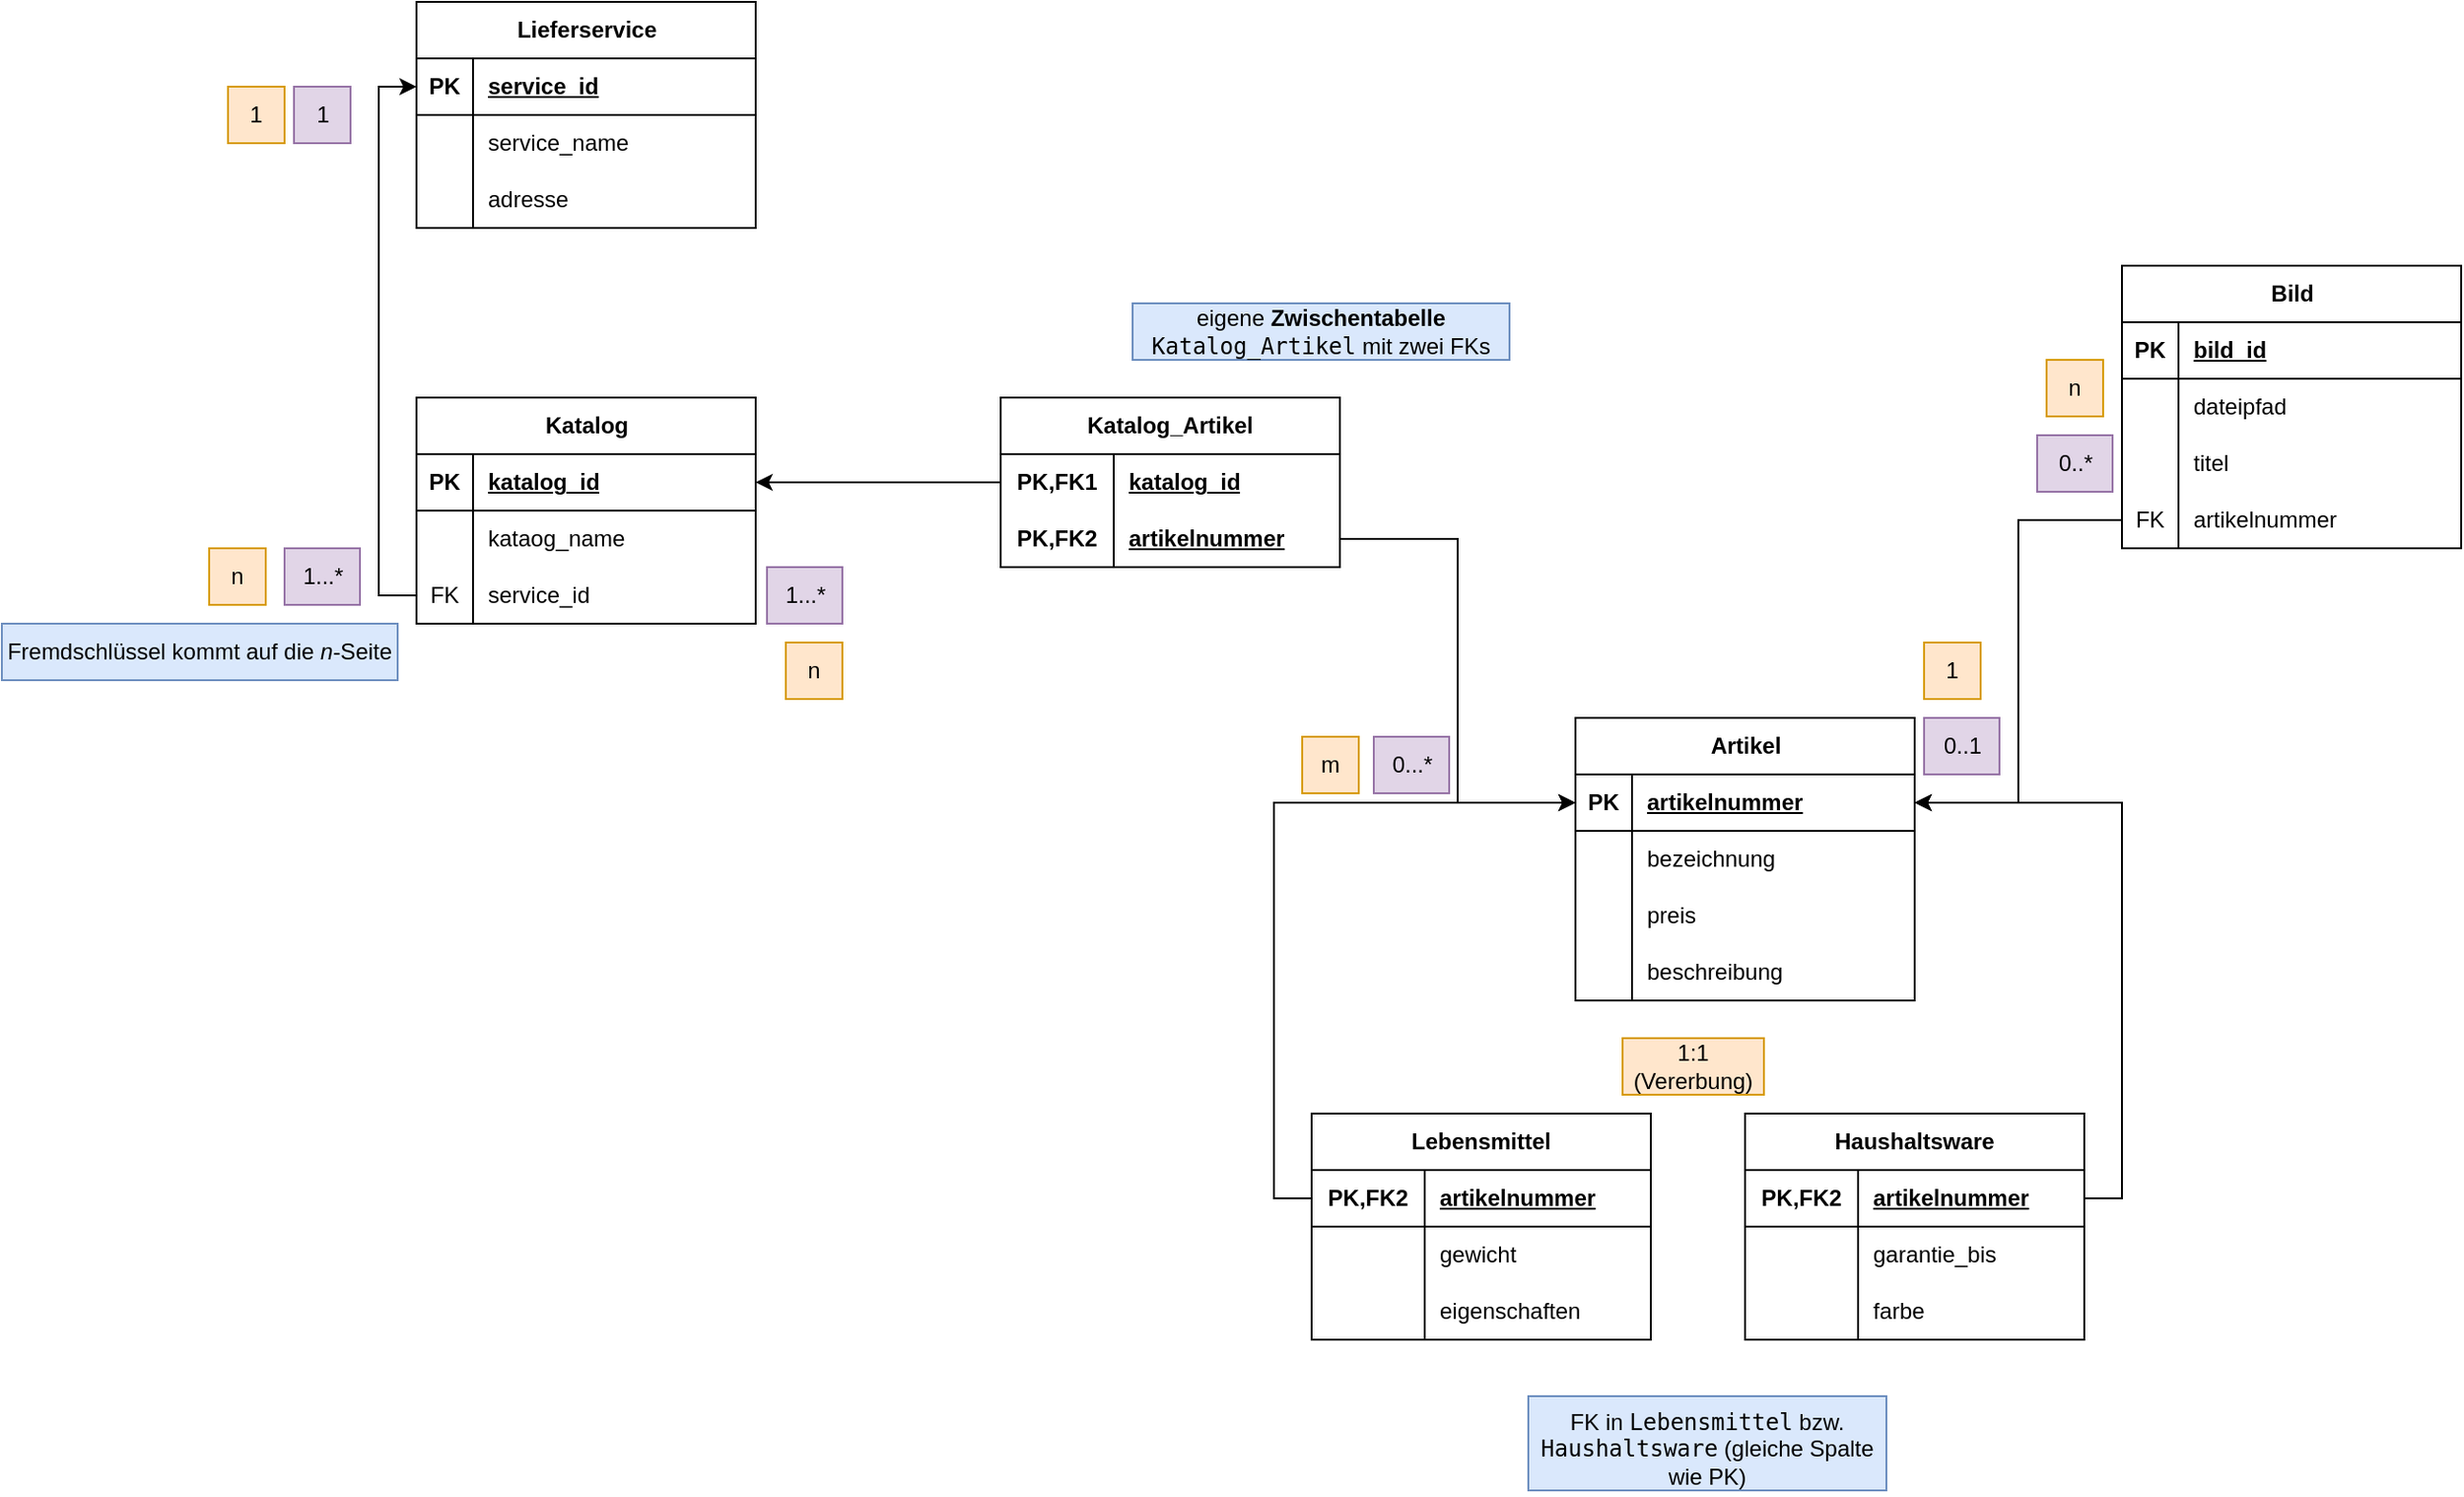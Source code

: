 <mxfile>
    <diagram id="R2lEEEUBdFMjLlhIrx00" name="Page-1">
        <mxGraphModel dx="1072" dy="495" grid="1" gridSize="10" guides="1" tooltips="1" connect="1" arrows="1" fold="1" page="1" pageScale="1" pageWidth="850" pageHeight="1100" math="0" shadow="0" extFonts="Permanent Marker^https://fonts.googleapis.com/css?family=Permanent+Marker">
            <root>
                <mxCell id="0"/>
                <mxCell id="1" parent="0"/>
                <mxCell id="sI7hwyNhaIPHJqj_hdkK-31" value="&lt;span style=&quot;text-wrap-mode: nowrap;&quot;&gt;Haushaltsware&lt;/span&gt;" style="shape=table;startSize=30;container=1;collapsible=1;childLayout=tableLayout;fixedRows=1;rowLines=0;fontStyle=1;align=center;resizeLast=1;html=1;whiteSpace=wrap;" parent="1" vertex="1">
                    <mxGeometry x="1095" y="750" width="180" height="120" as="geometry"/>
                </mxCell>
                <mxCell id="sI7hwyNhaIPHJqj_hdkK-35" value="" style="shape=tableRow;horizontal=0;startSize=0;swimlaneHead=0;swimlaneBody=0;fillColor=none;collapsible=0;dropTarget=0;points=[[0,0.5],[1,0.5]];portConstraint=eastwest;top=0;left=0;right=0;bottom=1;html=1;" parent="sI7hwyNhaIPHJqj_hdkK-31" vertex="1">
                    <mxGeometry y="30" width="180" height="30" as="geometry"/>
                </mxCell>
                <mxCell id="sI7hwyNhaIPHJqj_hdkK-36" value="PK,FK2" style="shape=partialRectangle;connectable=0;fillColor=none;top=0;left=0;bottom=0;right=0;fontStyle=1;overflow=hidden;html=1;whiteSpace=wrap;" parent="sI7hwyNhaIPHJqj_hdkK-35" vertex="1">
                    <mxGeometry width="60" height="30" as="geometry">
                        <mxRectangle width="60" height="30" as="alternateBounds"/>
                    </mxGeometry>
                </mxCell>
                <mxCell id="sI7hwyNhaIPHJqj_hdkK-37" value="artikelnummer" style="shape=partialRectangle;connectable=0;fillColor=none;top=0;left=0;bottom=0;right=0;align=left;spacingLeft=6;fontStyle=5;overflow=hidden;html=1;whiteSpace=wrap;" parent="sI7hwyNhaIPHJqj_hdkK-35" vertex="1">
                    <mxGeometry x="60" width="120" height="30" as="geometry">
                        <mxRectangle width="120" height="30" as="alternateBounds"/>
                    </mxGeometry>
                </mxCell>
                <mxCell id="sI7hwyNhaIPHJqj_hdkK-111" style="shape=tableRow;horizontal=0;startSize=0;swimlaneHead=0;swimlaneBody=0;fillColor=none;collapsible=0;dropTarget=0;points=[[0,0.5],[1,0.5]];portConstraint=eastwest;top=0;left=0;right=0;bottom=0;html=1;" parent="sI7hwyNhaIPHJqj_hdkK-31" vertex="1">
                    <mxGeometry y="60" width="180" height="30" as="geometry"/>
                </mxCell>
                <mxCell id="sI7hwyNhaIPHJqj_hdkK-112" style="shape=partialRectangle;connectable=0;fillColor=none;top=0;left=0;bottom=0;right=0;editable=1;overflow=hidden;html=1;whiteSpace=wrap;" parent="sI7hwyNhaIPHJqj_hdkK-111" vertex="1">
                    <mxGeometry width="60" height="30" as="geometry">
                        <mxRectangle width="60" height="30" as="alternateBounds"/>
                    </mxGeometry>
                </mxCell>
                <mxCell id="sI7hwyNhaIPHJqj_hdkK-113" value="garantie_bis" style="shape=partialRectangle;connectable=0;fillColor=none;top=0;left=0;bottom=0;right=0;align=left;spacingLeft=6;overflow=hidden;html=1;whiteSpace=wrap;" parent="sI7hwyNhaIPHJqj_hdkK-111" vertex="1">
                    <mxGeometry x="60" width="120" height="30" as="geometry">
                        <mxRectangle width="120" height="30" as="alternateBounds"/>
                    </mxGeometry>
                </mxCell>
                <mxCell id="sI7hwyNhaIPHJqj_hdkK-120" style="shape=tableRow;horizontal=0;startSize=0;swimlaneHead=0;swimlaneBody=0;fillColor=none;collapsible=0;dropTarget=0;points=[[0,0.5],[1,0.5]];portConstraint=eastwest;top=0;left=0;right=0;bottom=0;html=1;" parent="sI7hwyNhaIPHJqj_hdkK-31" vertex="1">
                    <mxGeometry y="90" width="180" height="30" as="geometry"/>
                </mxCell>
                <mxCell id="sI7hwyNhaIPHJqj_hdkK-121" style="shape=partialRectangle;connectable=0;fillColor=none;top=0;left=0;bottom=0;right=0;editable=1;overflow=hidden;html=1;whiteSpace=wrap;" parent="sI7hwyNhaIPHJqj_hdkK-120" vertex="1">
                    <mxGeometry width="60" height="30" as="geometry">
                        <mxRectangle width="60" height="30" as="alternateBounds"/>
                    </mxGeometry>
                </mxCell>
                <mxCell id="sI7hwyNhaIPHJqj_hdkK-122" value="farbe" style="shape=partialRectangle;connectable=0;fillColor=none;top=0;left=0;bottom=0;right=0;align=left;spacingLeft=6;overflow=hidden;html=1;whiteSpace=wrap;" parent="sI7hwyNhaIPHJqj_hdkK-120" vertex="1">
                    <mxGeometry x="60" width="120" height="30" as="geometry">
                        <mxRectangle width="120" height="30" as="alternateBounds"/>
                    </mxGeometry>
                </mxCell>
                <mxCell id="sI7hwyNhaIPHJqj_hdkK-44" value="&lt;span style=&quot;text-wrap-mode: nowrap;&quot;&gt;Lebensmittel&lt;/span&gt;" style="shape=table;startSize=30;container=1;collapsible=1;childLayout=tableLayout;fixedRows=1;rowLines=0;fontStyle=1;align=center;resizeLast=1;html=1;whiteSpace=wrap;" parent="1" vertex="1">
                    <mxGeometry x="865" y="750" width="180" height="120" as="geometry"/>
                </mxCell>
                <mxCell id="sI7hwyNhaIPHJqj_hdkK-45" value="" style="shape=tableRow;horizontal=0;startSize=0;swimlaneHead=0;swimlaneBody=0;fillColor=none;collapsible=0;dropTarget=0;points=[[0,0.5],[1,0.5]];portConstraint=eastwest;top=0;left=0;right=0;bottom=1;html=1;" parent="sI7hwyNhaIPHJqj_hdkK-44" vertex="1">
                    <mxGeometry y="30" width="180" height="30" as="geometry"/>
                </mxCell>
                <mxCell id="sI7hwyNhaIPHJqj_hdkK-46" value="PK,FK2" style="shape=partialRectangle;connectable=0;fillColor=none;top=0;left=0;bottom=0;right=0;fontStyle=1;overflow=hidden;html=1;whiteSpace=wrap;" parent="sI7hwyNhaIPHJqj_hdkK-45" vertex="1">
                    <mxGeometry width="60" height="30" as="geometry">
                        <mxRectangle width="60" height="30" as="alternateBounds"/>
                    </mxGeometry>
                </mxCell>
                <mxCell id="sI7hwyNhaIPHJqj_hdkK-47" value="artikelnummer" style="shape=partialRectangle;connectable=0;fillColor=none;top=0;left=0;bottom=0;right=0;align=left;spacingLeft=6;fontStyle=5;overflow=hidden;html=1;whiteSpace=wrap;" parent="sI7hwyNhaIPHJqj_hdkK-45" vertex="1">
                    <mxGeometry x="60" width="120" height="30" as="geometry">
                        <mxRectangle width="120" height="30" as="alternateBounds"/>
                    </mxGeometry>
                </mxCell>
                <mxCell id="sI7hwyNhaIPHJqj_hdkK-108" style="shape=tableRow;horizontal=0;startSize=0;swimlaneHead=0;swimlaneBody=0;fillColor=none;collapsible=0;dropTarget=0;points=[[0,0.5],[1,0.5]];portConstraint=eastwest;top=0;left=0;right=0;bottom=0;html=1;" parent="sI7hwyNhaIPHJqj_hdkK-44" vertex="1">
                    <mxGeometry y="60" width="180" height="30" as="geometry"/>
                </mxCell>
                <mxCell id="sI7hwyNhaIPHJqj_hdkK-109" style="shape=partialRectangle;connectable=0;fillColor=none;top=0;left=0;bottom=0;right=0;editable=1;overflow=hidden;html=1;whiteSpace=wrap;" parent="sI7hwyNhaIPHJqj_hdkK-108" vertex="1">
                    <mxGeometry width="60" height="30" as="geometry">
                        <mxRectangle width="60" height="30" as="alternateBounds"/>
                    </mxGeometry>
                </mxCell>
                <mxCell id="sI7hwyNhaIPHJqj_hdkK-110" value="gewicht" style="shape=partialRectangle;connectable=0;fillColor=none;top=0;left=0;bottom=0;right=0;align=left;spacingLeft=6;overflow=hidden;html=1;whiteSpace=wrap;" parent="sI7hwyNhaIPHJqj_hdkK-108" vertex="1">
                    <mxGeometry x="60" width="120" height="30" as="geometry">
                        <mxRectangle width="120" height="30" as="alternateBounds"/>
                    </mxGeometry>
                </mxCell>
                <mxCell id="sI7hwyNhaIPHJqj_hdkK-117" style="shape=tableRow;horizontal=0;startSize=0;swimlaneHead=0;swimlaneBody=0;fillColor=none;collapsible=0;dropTarget=0;points=[[0,0.5],[1,0.5]];portConstraint=eastwest;top=0;left=0;right=0;bottom=0;html=1;" parent="sI7hwyNhaIPHJqj_hdkK-44" vertex="1">
                    <mxGeometry y="90" width="180" height="30" as="geometry"/>
                </mxCell>
                <mxCell id="sI7hwyNhaIPHJqj_hdkK-118" style="shape=partialRectangle;connectable=0;fillColor=none;top=0;left=0;bottom=0;right=0;editable=1;overflow=hidden;html=1;whiteSpace=wrap;" parent="sI7hwyNhaIPHJqj_hdkK-117" vertex="1">
                    <mxGeometry width="60" height="30" as="geometry">
                        <mxRectangle width="60" height="30" as="alternateBounds"/>
                    </mxGeometry>
                </mxCell>
                <mxCell id="sI7hwyNhaIPHJqj_hdkK-119" value="eigenschaften" style="shape=partialRectangle;connectable=0;fillColor=none;top=0;left=0;bottom=0;right=0;align=left;spacingLeft=6;overflow=hidden;html=1;whiteSpace=wrap;" parent="sI7hwyNhaIPHJqj_hdkK-117" vertex="1">
                    <mxGeometry x="60" width="120" height="30" as="geometry">
                        <mxRectangle width="120" height="30" as="alternateBounds"/>
                    </mxGeometry>
                </mxCell>
                <mxCell id="sI7hwyNhaIPHJqj_hdkK-74" value="Artikel" style="shape=table;startSize=30;container=1;collapsible=1;childLayout=tableLayout;fixedRows=1;rowLines=0;fontStyle=1;align=center;resizeLast=1;html=1;" parent="1" vertex="1">
                    <mxGeometry x="1005" y="540" width="180" height="150" as="geometry"/>
                </mxCell>
                <mxCell id="sI7hwyNhaIPHJqj_hdkK-75" value="" style="shape=tableRow;horizontal=0;startSize=0;swimlaneHead=0;swimlaneBody=0;fillColor=none;collapsible=0;dropTarget=0;points=[[0,0.5],[1,0.5]];portConstraint=eastwest;top=0;left=0;right=0;bottom=1;" parent="sI7hwyNhaIPHJqj_hdkK-74" vertex="1">
                    <mxGeometry y="30" width="180" height="30" as="geometry"/>
                </mxCell>
                <mxCell id="sI7hwyNhaIPHJqj_hdkK-76" value="PK" style="shape=partialRectangle;connectable=0;fillColor=none;top=0;left=0;bottom=0;right=0;fontStyle=1;overflow=hidden;whiteSpace=wrap;html=1;" parent="sI7hwyNhaIPHJqj_hdkK-75" vertex="1">
                    <mxGeometry width="30" height="30" as="geometry">
                        <mxRectangle width="30" height="30" as="alternateBounds"/>
                    </mxGeometry>
                </mxCell>
                <mxCell id="sI7hwyNhaIPHJqj_hdkK-77" value="&lt;span style=&quot;text-wrap-mode: nowrap;&quot;&gt;artikelnummer&lt;/span&gt;" style="shape=partialRectangle;connectable=0;fillColor=none;top=0;left=0;bottom=0;right=0;align=left;spacingLeft=6;fontStyle=5;overflow=hidden;whiteSpace=wrap;html=1;" parent="sI7hwyNhaIPHJqj_hdkK-75" vertex="1">
                    <mxGeometry x="30" width="150" height="30" as="geometry">
                        <mxRectangle width="150" height="30" as="alternateBounds"/>
                    </mxGeometry>
                </mxCell>
                <mxCell id="sI7hwyNhaIPHJqj_hdkK-78" value="" style="shape=tableRow;horizontal=0;startSize=0;swimlaneHead=0;swimlaneBody=0;fillColor=none;collapsible=0;dropTarget=0;points=[[0,0.5],[1,0.5]];portConstraint=eastwest;top=0;left=0;right=0;bottom=0;" parent="sI7hwyNhaIPHJqj_hdkK-74" vertex="1">
                    <mxGeometry y="60" width="180" height="30" as="geometry"/>
                </mxCell>
                <mxCell id="sI7hwyNhaIPHJqj_hdkK-79" value="" style="shape=partialRectangle;connectable=0;fillColor=none;top=0;left=0;bottom=0;right=0;editable=1;overflow=hidden;whiteSpace=wrap;html=1;" parent="sI7hwyNhaIPHJqj_hdkK-78" vertex="1">
                    <mxGeometry width="30" height="30" as="geometry">
                        <mxRectangle width="30" height="30" as="alternateBounds"/>
                    </mxGeometry>
                </mxCell>
                <mxCell id="sI7hwyNhaIPHJqj_hdkK-80" value="bezeichnung" style="shape=partialRectangle;connectable=0;fillColor=none;top=0;left=0;bottom=0;right=0;align=left;spacingLeft=6;overflow=hidden;whiteSpace=wrap;html=1;" parent="sI7hwyNhaIPHJqj_hdkK-78" vertex="1">
                    <mxGeometry x="30" width="150" height="30" as="geometry">
                        <mxRectangle width="150" height="30" as="alternateBounds"/>
                    </mxGeometry>
                </mxCell>
                <mxCell id="sI7hwyNhaIPHJqj_hdkK-81" value="" style="shape=tableRow;horizontal=0;startSize=0;swimlaneHead=0;swimlaneBody=0;fillColor=none;collapsible=0;dropTarget=0;points=[[0,0.5],[1,0.5]];portConstraint=eastwest;top=0;left=0;right=0;bottom=0;" parent="sI7hwyNhaIPHJqj_hdkK-74" vertex="1">
                    <mxGeometry y="90" width="180" height="30" as="geometry"/>
                </mxCell>
                <mxCell id="sI7hwyNhaIPHJqj_hdkK-82" value="" style="shape=partialRectangle;connectable=0;fillColor=none;top=0;left=0;bottom=0;right=0;editable=1;overflow=hidden;whiteSpace=wrap;html=1;" parent="sI7hwyNhaIPHJqj_hdkK-81" vertex="1">
                    <mxGeometry width="30" height="30" as="geometry">
                        <mxRectangle width="30" height="30" as="alternateBounds"/>
                    </mxGeometry>
                </mxCell>
                <mxCell id="sI7hwyNhaIPHJqj_hdkK-83" value="preis" style="shape=partialRectangle;connectable=0;fillColor=none;top=0;left=0;bottom=0;right=0;align=left;spacingLeft=6;overflow=hidden;whiteSpace=wrap;html=1;" parent="sI7hwyNhaIPHJqj_hdkK-81" vertex="1">
                    <mxGeometry x="30" width="150" height="30" as="geometry">
                        <mxRectangle width="150" height="30" as="alternateBounds"/>
                    </mxGeometry>
                </mxCell>
                <mxCell id="sI7hwyNhaIPHJqj_hdkK-84" value="" style="shape=tableRow;horizontal=0;startSize=0;swimlaneHead=0;swimlaneBody=0;fillColor=none;collapsible=0;dropTarget=0;points=[[0,0.5],[1,0.5]];portConstraint=eastwest;top=0;left=0;right=0;bottom=0;" parent="sI7hwyNhaIPHJqj_hdkK-74" vertex="1">
                    <mxGeometry y="120" width="180" height="30" as="geometry"/>
                </mxCell>
                <mxCell id="sI7hwyNhaIPHJqj_hdkK-85" value="" style="shape=partialRectangle;connectable=0;fillColor=none;top=0;left=0;bottom=0;right=0;editable=1;overflow=hidden;whiteSpace=wrap;html=1;" parent="sI7hwyNhaIPHJqj_hdkK-84" vertex="1">
                    <mxGeometry width="30" height="30" as="geometry">
                        <mxRectangle width="30" height="30" as="alternateBounds"/>
                    </mxGeometry>
                </mxCell>
                <mxCell id="sI7hwyNhaIPHJqj_hdkK-86" value="beschreibung" style="shape=partialRectangle;connectable=0;fillColor=none;top=0;left=0;bottom=0;right=0;align=left;spacingLeft=6;overflow=hidden;whiteSpace=wrap;html=1;" parent="sI7hwyNhaIPHJqj_hdkK-84" vertex="1">
                    <mxGeometry x="30" width="150" height="30" as="geometry">
                        <mxRectangle width="150" height="30" as="alternateBounds"/>
                    </mxGeometry>
                </mxCell>
                <mxCell id="sI7hwyNhaIPHJqj_hdkK-124" style="edgeStyle=orthogonalEdgeStyle;rounded=0;orthogonalLoop=1;jettySize=auto;html=1;exitX=0;exitY=0.5;exitDx=0;exitDy=0;entryX=0;entryY=0.5;entryDx=0;entryDy=0;" parent="1" source="sI7hwyNhaIPHJqj_hdkK-45" target="sI7hwyNhaIPHJqj_hdkK-75" edge="1">
                    <mxGeometry relative="1" as="geometry"/>
                </mxCell>
                <mxCell id="sI7hwyNhaIPHJqj_hdkK-125" style="edgeStyle=orthogonalEdgeStyle;rounded=0;orthogonalLoop=1;jettySize=auto;html=1;exitX=1;exitY=0.5;exitDx=0;exitDy=0;entryX=1;entryY=0.5;entryDx=0;entryDy=0;" parent="1" source="sI7hwyNhaIPHJqj_hdkK-35" target="sI7hwyNhaIPHJqj_hdkK-75" edge="1">
                    <mxGeometry relative="1" as="geometry"/>
                </mxCell>
                <mxCell id="sI7hwyNhaIPHJqj_hdkK-126" value="Katalog" style="shape=table;startSize=30;container=1;collapsible=1;childLayout=tableLayout;fixedRows=1;rowLines=0;fontStyle=1;align=center;resizeLast=1;html=1;" parent="1" vertex="1">
                    <mxGeometry x="390" y="370" width="180" height="120" as="geometry"/>
                </mxCell>
                <mxCell id="sI7hwyNhaIPHJqj_hdkK-127" value="" style="shape=tableRow;horizontal=0;startSize=0;swimlaneHead=0;swimlaneBody=0;fillColor=none;collapsible=0;dropTarget=0;points=[[0,0.5],[1,0.5]];portConstraint=eastwest;top=0;left=0;right=0;bottom=1;" parent="sI7hwyNhaIPHJqj_hdkK-126" vertex="1">
                    <mxGeometry y="30" width="180" height="30" as="geometry"/>
                </mxCell>
                <mxCell id="sI7hwyNhaIPHJqj_hdkK-128" value="PK" style="shape=partialRectangle;connectable=0;fillColor=none;top=0;left=0;bottom=0;right=0;fontStyle=1;overflow=hidden;whiteSpace=wrap;html=1;" parent="sI7hwyNhaIPHJqj_hdkK-127" vertex="1">
                    <mxGeometry width="30" height="30" as="geometry">
                        <mxRectangle width="30" height="30" as="alternateBounds"/>
                    </mxGeometry>
                </mxCell>
                <mxCell id="sI7hwyNhaIPHJqj_hdkK-129" value="katalog_id" style="shape=partialRectangle;connectable=0;fillColor=none;top=0;left=0;bottom=0;right=0;align=left;spacingLeft=6;fontStyle=5;overflow=hidden;whiteSpace=wrap;html=1;" parent="sI7hwyNhaIPHJqj_hdkK-127" vertex="1">
                    <mxGeometry x="30" width="150" height="30" as="geometry">
                        <mxRectangle width="150" height="30" as="alternateBounds"/>
                    </mxGeometry>
                </mxCell>
                <mxCell id="sI7hwyNhaIPHJqj_hdkK-130" value="" style="shape=tableRow;horizontal=0;startSize=0;swimlaneHead=0;swimlaneBody=0;fillColor=none;collapsible=0;dropTarget=0;points=[[0,0.5],[1,0.5]];portConstraint=eastwest;top=0;left=0;right=0;bottom=0;" parent="sI7hwyNhaIPHJqj_hdkK-126" vertex="1">
                    <mxGeometry y="60" width="180" height="30" as="geometry"/>
                </mxCell>
                <mxCell id="sI7hwyNhaIPHJqj_hdkK-131" value="" style="shape=partialRectangle;connectable=0;fillColor=none;top=0;left=0;bottom=0;right=0;editable=1;overflow=hidden;whiteSpace=wrap;html=1;" parent="sI7hwyNhaIPHJqj_hdkK-130" vertex="1">
                    <mxGeometry width="30" height="30" as="geometry">
                        <mxRectangle width="30" height="30" as="alternateBounds"/>
                    </mxGeometry>
                </mxCell>
                <mxCell id="sI7hwyNhaIPHJqj_hdkK-132" value="kataog_name" style="shape=partialRectangle;connectable=0;fillColor=none;top=0;left=0;bottom=0;right=0;align=left;spacingLeft=6;overflow=hidden;whiteSpace=wrap;html=1;" parent="sI7hwyNhaIPHJqj_hdkK-130" vertex="1">
                    <mxGeometry x="30" width="150" height="30" as="geometry">
                        <mxRectangle width="150" height="30" as="alternateBounds"/>
                    </mxGeometry>
                </mxCell>
                <mxCell id="sI7hwyNhaIPHJqj_hdkK-133" value="" style="shape=tableRow;horizontal=0;startSize=0;swimlaneHead=0;swimlaneBody=0;fillColor=none;collapsible=0;dropTarget=0;points=[[0,0.5],[1,0.5]];portConstraint=eastwest;top=0;left=0;right=0;bottom=0;" parent="sI7hwyNhaIPHJqj_hdkK-126" vertex="1">
                    <mxGeometry y="90" width="180" height="30" as="geometry"/>
                </mxCell>
                <mxCell id="sI7hwyNhaIPHJqj_hdkK-134" value="FK" style="shape=partialRectangle;connectable=0;fillColor=none;top=0;left=0;bottom=0;right=0;editable=1;overflow=hidden;whiteSpace=wrap;html=1;" parent="sI7hwyNhaIPHJqj_hdkK-133" vertex="1">
                    <mxGeometry width="30" height="30" as="geometry">
                        <mxRectangle width="30" height="30" as="alternateBounds"/>
                    </mxGeometry>
                </mxCell>
                <mxCell id="sI7hwyNhaIPHJqj_hdkK-135" value="service_id" style="shape=partialRectangle;connectable=0;fillColor=none;top=0;left=0;bottom=0;right=0;align=left;spacingLeft=6;overflow=hidden;whiteSpace=wrap;html=1;" parent="sI7hwyNhaIPHJqj_hdkK-133" vertex="1">
                    <mxGeometry x="30" width="150" height="30" as="geometry">
                        <mxRectangle width="150" height="30" as="alternateBounds"/>
                    </mxGeometry>
                </mxCell>
                <mxCell id="sI7hwyNhaIPHJqj_hdkK-152" value="Bild" style="shape=table;startSize=30;container=1;collapsible=1;childLayout=tableLayout;fixedRows=1;rowLines=0;fontStyle=1;align=center;resizeLast=1;html=1;" parent="1" vertex="1">
                    <mxGeometry x="1295" y="300" width="180" height="150" as="geometry"/>
                </mxCell>
                <mxCell id="sI7hwyNhaIPHJqj_hdkK-153" value="" style="shape=tableRow;horizontal=0;startSize=0;swimlaneHead=0;swimlaneBody=0;fillColor=none;collapsible=0;dropTarget=0;points=[[0,0.5],[1,0.5]];portConstraint=eastwest;top=0;left=0;right=0;bottom=1;" parent="sI7hwyNhaIPHJqj_hdkK-152" vertex="1">
                    <mxGeometry y="30" width="180" height="30" as="geometry"/>
                </mxCell>
                <mxCell id="sI7hwyNhaIPHJqj_hdkK-154" value="PK" style="shape=partialRectangle;connectable=0;fillColor=none;top=0;left=0;bottom=0;right=0;fontStyle=1;overflow=hidden;whiteSpace=wrap;html=1;" parent="sI7hwyNhaIPHJqj_hdkK-153" vertex="1">
                    <mxGeometry width="30" height="30" as="geometry">
                        <mxRectangle width="30" height="30" as="alternateBounds"/>
                    </mxGeometry>
                </mxCell>
                <mxCell id="sI7hwyNhaIPHJqj_hdkK-155" value="bild_id" style="shape=partialRectangle;connectable=0;fillColor=none;top=0;left=0;bottom=0;right=0;align=left;spacingLeft=6;fontStyle=5;overflow=hidden;whiteSpace=wrap;html=1;" parent="sI7hwyNhaIPHJqj_hdkK-153" vertex="1">
                    <mxGeometry x="30" width="150" height="30" as="geometry">
                        <mxRectangle width="150" height="30" as="alternateBounds"/>
                    </mxGeometry>
                </mxCell>
                <mxCell id="sI7hwyNhaIPHJqj_hdkK-156" value="" style="shape=tableRow;horizontal=0;startSize=0;swimlaneHead=0;swimlaneBody=0;fillColor=none;collapsible=0;dropTarget=0;points=[[0,0.5],[1,0.5]];portConstraint=eastwest;top=0;left=0;right=0;bottom=0;" parent="sI7hwyNhaIPHJqj_hdkK-152" vertex="1">
                    <mxGeometry y="60" width="180" height="30" as="geometry"/>
                </mxCell>
                <mxCell id="sI7hwyNhaIPHJqj_hdkK-157" value="" style="shape=partialRectangle;connectable=0;fillColor=none;top=0;left=0;bottom=0;right=0;editable=1;overflow=hidden;whiteSpace=wrap;html=1;" parent="sI7hwyNhaIPHJqj_hdkK-156" vertex="1">
                    <mxGeometry width="30" height="30" as="geometry">
                        <mxRectangle width="30" height="30" as="alternateBounds"/>
                    </mxGeometry>
                </mxCell>
                <mxCell id="sI7hwyNhaIPHJqj_hdkK-158" value="dateipfad" style="shape=partialRectangle;connectable=0;fillColor=none;top=0;left=0;bottom=0;right=0;align=left;spacingLeft=6;overflow=hidden;whiteSpace=wrap;html=1;" parent="sI7hwyNhaIPHJqj_hdkK-156" vertex="1">
                    <mxGeometry x="30" width="150" height="30" as="geometry">
                        <mxRectangle width="150" height="30" as="alternateBounds"/>
                    </mxGeometry>
                </mxCell>
                <mxCell id="sI7hwyNhaIPHJqj_hdkK-159" value="" style="shape=tableRow;horizontal=0;startSize=0;swimlaneHead=0;swimlaneBody=0;fillColor=none;collapsible=0;dropTarget=0;points=[[0,0.5],[1,0.5]];portConstraint=eastwest;top=0;left=0;right=0;bottom=0;" parent="sI7hwyNhaIPHJqj_hdkK-152" vertex="1">
                    <mxGeometry y="90" width="180" height="30" as="geometry"/>
                </mxCell>
                <mxCell id="sI7hwyNhaIPHJqj_hdkK-160" value="" style="shape=partialRectangle;connectable=0;fillColor=none;top=0;left=0;bottom=0;right=0;editable=1;overflow=hidden;whiteSpace=wrap;html=1;" parent="sI7hwyNhaIPHJqj_hdkK-159" vertex="1">
                    <mxGeometry width="30" height="30" as="geometry">
                        <mxRectangle width="30" height="30" as="alternateBounds"/>
                    </mxGeometry>
                </mxCell>
                <mxCell id="sI7hwyNhaIPHJqj_hdkK-161" value="titel" style="shape=partialRectangle;connectable=0;fillColor=none;top=0;left=0;bottom=0;right=0;align=left;spacingLeft=6;overflow=hidden;whiteSpace=wrap;html=1;" parent="sI7hwyNhaIPHJqj_hdkK-159" vertex="1">
                    <mxGeometry x="30" width="150" height="30" as="geometry">
                        <mxRectangle width="150" height="30" as="alternateBounds"/>
                    </mxGeometry>
                </mxCell>
                <mxCell id="sI7hwyNhaIPHJqj_hdkK-162" value="" style="shape=tableRow;horizontal=0;startSize=0;swimlaneHead=0;swimlaneBody=0;fillColor=none;collapsible=0;dropTarget=0;points=[[0,0.5],[1,0.5]];portConstraint=eastwest;top=0;left=0;right=0;bottom=0;" parent="sI7hwyNhaIPHJqj_hdkK-152" vertex="1">
                    <mxGeometry y="120" width="180" height="30" as="geometry"/>
                </mxCell>
                <mxCell id="sI7hwyNhaIPHJqj_hdkK-163" value="FK" style="shape=partialRectangle;connectable=0;fillColor=none;top=0;left=0;bottom=0;right=0;editable=1;overflow=hidden;whiteSpace=wrap;html=1;" parent="sI7hwyNhaIPHJqj_hdkK-162" vertex="1">
                    <mxGeometry width="30" height="30" as="geometry">
                        <mxRectangle width="30" height="30" as="alternateBounds"/>
                    </mxGeometry>
                </mxCell>
                <mxCell id="sI7hwyNhaIPHJqj_hdkK-164" value="artikelnummer" style="shape=partialRectangle;connectable=0;fillColor=none;top=0;left=0;bottom=0;right=0;align=left;spacingLeft=6;overflow=hidden;whiteSpace=wrap;html=1;" parent="sI7hwyNhaIPHJqj_hdkK-162" vertex="1">
                    <mxGeometry x="30" width="150" height="30" as="geometry">
                        <mxRectangle width="150" height="30" as="alternateBounds"/>
                    </mxGeometry>
                </mxCell>
                <mxCell id="sI7hwyNhaIPHJqj_hdkK-165" style="edgeStyle=orthogonalEdgeStyle;rounded=0;orthogonalLoop=1;jettySize=auto;html=1;exitX=0;exitY=0.5;exitDx=0;exitDy=0;entryX=1;entryY=0.5;entryDx=0;entryDy=0;" parent="1" source="sI7hwyNhaIPHJqj_hdkK-162" target="sI7hwyNhaIPHJqj_hdkK-75" edge="1">
                    <mxGeometry relative="1" as="geometry"/>
                </mxCell>
                <mxCell id="sI7hwyNhaIPHJqj_hdkK-166" value="Lieferservice" style="shape=table;startSize=30;container=1;collapsible=1;childLayout=tableLayout;fixedRows=1;rowLines=0;fontStyle=1;align=center;resizeLast=1;html=1;" parent="1" vertex="1">
                    <mxGeometry x="390" y="160" width="180" height="120" as="geometry"/>
                </mxCell>
                <mxCell id="sI7hwyNhaIPHJqj_hdkK-167" value="" style="shape=tableRow;horizontal=0;startSize=0;swimlaneHead=0;swimlaneBody=0;fillColor=none;collapsible=0;dropTarget=0;points=[[0,0.5],[1,0.5]];portConstraint=eastwest;top=0;left=0;right=0;bottom=1;" parent="sI7hwyNhaIPHJqj_hdkK-166" vertex="1">
                    <mxGeometry y="30" width="180" height="30" as="geometry"/>
                </mxCell>
                <mxCell id="sI7hwyNhaIPHJqj_hdkK-168" value="PK" style="shape=partialRectangle;connectable=0;fillColor=none;top=0;left=0;bottom=0;right=0;fontStyle=1;overflow=hidden;whiteSpace=wrap;html=1;" parent="sI7hwyNhaIPHJqj_hdkK-167" vertex="1">
                    <mxGeometry width="30" height="30" as="geometry">
                        <mxRectangle width="30" height="30" as="alternateBounds"/>
                    </mxGeometry>
                </mxCell>
                <mxCell id="sI7hwyNhaIPHJqj_hdkK-169" value="service_id" style="shape=partialRectangle;connectable=0;fillColor=none;top=0;left=0;bottom=0;right=0;align=left;spacingLeft=6;fontStyle=5;overflow=hidden;whiteSpace=wrap;html=1;" parent="sI7hwyNhaIPHJqj_hdkK-167" vertex="1">
                    <mxGeometry x="30" width="150" height="30" as="geometry">
                        <mxRectangle width="150" height="30" as="alternateBounds"/>
                    </mxGeometry>
                </mxCell>
                <mxCell id="sI7hwyNhaIPHJqj_hdkK-170" value="" style="shape=tableRow;horizontal=0;startSize=0;swimlaneHead=0;swimlaneBody=0;fillColor=none;collapsible=0;dropTarget=0;points=[[0,0.5],[1,0.5]];portConstraint=eastwest;top=0;left=0;right=0;bottom=0;" parent="sI7hwyNhaIPHJqj_hdkK-166" vertex="1">
                    <mxGeometry y="60" width="180" height="30" as="geometry"/>
                </mxCell>
                <mxCell id="sI7hwyNhaIPHJqj_hdkK-171" value="" style="shape=partialRectangle;connectable=0;fillColor=none;top=0;left=0;bottom=0;right=0;editable=1;overflow=hidden;whiteSpace=wrap;html=1;" parent="sI7hwyNhaIPHJqj_hdkK-170" vertex="1">
                    <mxGeometry width="30" height="30" as="geometry">
                        <mxRectangle width="30" height="30" as="alternateBounds"/>
                    </mxGeometry>
                </mxCell>
                <mxCell id="sI7hwyNhaIPHJqj_hdkK-172" value="service_name" style="shape=partialRectangle;connectable=0;fillColor=none;top=0;left=0;bottom=0;right=0;align=left;spacingLeft=6;overflow=hidden;whiteSpace=wrap;html=1;" parent="sI7hwyNhaIPHJqj_hdkK-170" vertex="1">
                    <mxGeometry x="30" width="150" height="30" as="geometry">
                        <mxRectangle width="150" height="30" as="alternateBounds"/>
                    </mxGeometry>
                </mxCell>
                <mxCell id="sI7hwyNhaIPHJqj_hdkK-173" value="" style="shape=tableRow;horizontal=0;startSize=0;swimlaneHead=0;swimlaneBody=0;fillColor=none;collapsible=0;dropTarget=0;points=[[0,0.5],[1,0.5]];portConstraint=eastwest;top=0;left=0;right=0;bottom=0;" parent="sI7hwyNhaIPHJqj_hdkK-166" vertex="1">
                    <mxGeometry y="90" width="180" height="30" as="geometry"/>
                </mxCell>
                <mxCell id="sI7hwyNhaIPHJqj_hdkK-174" value="" style="shape=partialRectangle;connectable=0;fillColor=none;top=0;left=0;bottom=0;right=0;editable=1;overflow=hidden;whiteSpace=wrap;html=1;" parent="sI7hwyNhaIPHJqj_hdkK-173" vertex="1">
                    <mxGeometry width="30" height="30" as="geometry">
                        <mxRectangle width="30" height="30" as="alternateBounds"/>
                    </mxGeometry>
                </mxCell>
                <mxCell id="sI7hwyNhaIPHJqj_hdkK-175" value="adresse" style="shape=partialRectangle;connectable=0;fillColor=none;top=0;left=0;bottom=0;right=0;align=left;spacingLeft=6;overflow=hidden;whiteSpace=wrap;html=1;" parent="sI7hwyNhaIPHJqj_hdkK-173" vertex="1">
                    <mxGeometry x="30" width="150" height="30" as="geometry">
                        <mxRectangle width="150" height="30" as="alternateBounds"/>
                    </mxGeometry>
                </mxCell>
                <mxCell id="sI7hwyNhaIPHJqj_hdkK-179" value="Fremdschlüssel kommt auf die &lt;em data-end=&quot;637&quot; data-start=&quot;634&quot;&gt;n&lt;/em&gt;-Seite" style="text;html=1;whiteSpace=wrap;strokeColor=#6c8ebf;fillColor=#dae8fc;align=center;verticalAlign=middle;rounded=0;" parent="1" vertex="1">
                    <mxGeometry x="170" y="490" width="210" height="30" as="geometry"/>
                </mxCell>
                <mxCell id="sI7hwyNhaIPHJqj_hdkK-180" style="edgeStyle=orthogonalEdgeStyle;rounded=0;orthogonalLoop=1;jettySize=auto;html=1;exitX=0;exitY=0.5;exitDx=0;exitDy=0;entryX=0;entryY=0.5;entryDx=0;entryDy=0;" parent="1" source="sI7hwyNhaIPHJqj_hdkK-133" target="sI7hwyNhaIPHJqj_hdkK-167" edge="1">
                    <mxGeometry relative="1" as="geometry"/>
                </mxCell>
                <mxCell id="sI7hwyNhaIPHJqj_hdkK-194" value="Katalog_Artikel" style="shape=table;startSize=30;container=1;collapsible=1;childLayout=tableLayout;fixedRows=1;rowLines=0;fontStyle=1;align=center;resizeLast=1;html=1;whiteSpace=wrap;" parent="1" vertex="1">
                    <mxGeometry x="700" y="370" width="180" height="90" as="geometry"/>
                </mxCell>
                <mxCell id="sI7hwyNhaIPHJqj_hdkK-195" value="" style="shape=tableRow;horizontal=0;startSize=0;swimlaneHead=0;swimlaneBody=0;fillColor=none;collapsible=0;dropTarget=0;points=[[0,0.5],[1,0.5]];portConstraint=eastwest;top=0;left=0;right=0;bottom=0;html=1;" parent="sI7hwyNhaIPHJqj_hdkK-194" vertex="1">
                    <mxGeometry y="30" width="180" height="30" as="geometry"/>
                </mxCell>
                <mxCell id="sI7hwyNhaIPHJqj_hdkK-196" value="PK,FK1" style="shape=partialRectangle;connectable=0;fillColor=none;top=0;left=0;bottom=0;right=0;fontStyle=1;overflow=hidden;html=1;whiteSpace=wrap;" parent="sI7hwyNhaIPHJqj_hdkK-195" vertex="1">
                    <mxGeometry width="60" height="30" as="geometry">
                        <mxRectangle width="60" height="30" as="alternateBounds"/>
                    </mxGeometry>
                </mxCell>
                <mxCell id="sI7hwyNhaIPHJqj_hdkK-197" value="katalog_id" style="shape=partialRectangle;connectable=0;fillColor=none;top=0;left=0;bottom=0;right=0;align=left;spacingLeft=6;fontStyle=5;overflow=hidden;html=1;whiteSpace=wrap;" parent="sI7hwyNhaIPHJqj_hdkK-195" vertex="1">
                    <mxGeometry x="60" width="120" height="30" as="geometry">
                        <mxRectangle width="120" height="30" as="alternateBounds"/>
                    </mxGeometry>
                </mxCell>
                <mxCell id="sI7hwyNhaIPHJqj_hdkK-198" value="" style="shape=tableRow;horizontal=0;startSize=0;swimlaneHead=0;swimlaneBody=0;fillColor=none;collapsible=0;dropTarget=0;points=[[0,0.5],[1,0.5]];portConstraint=eastwest;top=0;left=0;right=0;bottom=1;html=1;" parent="sI7hwyNhaIPHJqj_hdkK-194" vertex="1">
                    <mxGeometry y="60" width="180" height="30" as="geometry"/>
                </mxCell>
                <mxCell id="sI7hwyNhaIPHJqj_hdkK-199" value="PK,FK2" style="shape=partialRectangle;connectable=0;fillColor=none;top=0;left=0;bottom=0;right=0;fontStyle=1;overflow=hidden;html=1;whiteSpace=wrap;" parent="sI7hwyNhaIPHJqj_hdkK-198" vertex="1">
                    <mxGeometry width="60" height="30" as="geometry">
                        <mxRectangle width="60" height="30" as="alternateBounds"/>
                    </mxGeometry>
                </mxCell>
                <mxCell id="sI7hwyNhaIPHJqj_hdkK-200" value="&lt;span style=&quot;text-wrap-mode: nowrap;&quot;&gt;artikelnummer&lt;/span&gt;" style="shape=partialRectangle;connectable=0;fillColor=none;top=0;left=0;bottom=0;right=0;align=left;spacingLeft=6;fontStyle=5;overflow=hidden;html=1;whiteSpace=wrap;" parent="sI7hwyNhaIPHJqj_hdkK-198" vertex="1">
                    <mxGeometry x="60" width="120" height="30" as="geometry">
                        <mxRectangle width="120" height="30" as="alternateBounds"/>
                    </mxGeometry>
                </mxCell>
                <mxCell id="sI7hwyNhaIPHJqj_hdkK-207" style="edgeStyle=orthogonalEdgeStyle;rounded=0;orthogonalLoop=1;jettySize=auto;html=1;exitX=0;exitY=0.5;exitDx=0;exitDy=0;entryX=1;entryY=0.5;entryDx=0;entryDy=0;" parent="1" source="sI7hwyNhaIPHJqj_hdkK-195" target="sI7hwyNhaIPHJqj_hdkK-127" edge="1">
                    <mxGeometry relative="1" as="geometry"/>
                </mxCell>
                <mxCell id="sI7hwyNhaIPHJqj_hdkK-208" style="edgeStyle=orthogonalEdgeStyle;rounded=0;orthogonalLoop=1;jettySize=auto;html=1;exitX=1;exitY=0.5;exitDx=0;exitDy=0;entryX=0;entryY=0.5;entryDx=0;entryDy=0;" parent="1" source="sI7hwyNhaIPHJqj_hdkK-198" target="sI7hwyNhaIPHJqj_hdkK-75" edge="1">
                    <mxGeometry relative="1" as="geometry"/>
                </mxCell>
                <mxCell id="sI7hwyNhaIPHJqj_hdkK-209" value="n" style="text;html=1;whiteSpace=wrap;strokeColor=#d79b00;fillColor=#ffe6cc;align=center;verticalAlign=middle;rounded=0;" parent="1" vertex="1">
                    <mxGeometry x="280" y="450" width="30" height="30" as="geometry"/>
                </mxCell>
                <mxCell id="sI7hwyNhaIPHJqj_hdkK-210" value="1...*" style="text;html=1;align=center;verticalAlign=middle;resizable=0;points=[];autosize=1;strokeColor=#9673a6;fillColor=#e1d5e7;" parent="1" vertex="1">
                    <mxGeometry x="576" y="460" width="40" height="30" as="geometry"/>
                </mxCell>
                <mxCell id="sI7hwyNhaIPHJqj_hdkK-211" value="1...*" style="text;html=1;align=center;verticalAlign=middle;resizable=0;points=[];autosize=1;strokeColor=#9673a6;fillColor=#e1d5e7;" parent="1" vertex="1">
                    <mxGeometry x="320" y="450" width="40" height="30" as="geometry"/>
                </mxCell>
                <mxCell id="sI7hwyNhaIPHJqj_hdkK-212" value="0...*" style="text;html=1;align=center;verticalAlign=middle;resizable=0;points=[];autosize=1;strokeColor=#9673a6;fillColor=#e1d5e7;" parent="1" vertex="1">
                    <mxGeometry x="898" y="550" width="40" height="30" as="geometry"/>
                </mxCell>
                <mxCell id="sI7hwyNhaIPHJqj_hdkK-213" value="1" style="text;html=1;align=center;verticalAlign=middle;resizable=0;points=[];autosize=1;strokeColor=#9673a6;fillColor=#e1d5e7;" parent="1" vertex="1">
                    <mxGeometry x="325" y="205" width="30" height="30" as="geometry"/>
                </mxCell>
                <mxCell id="sI7hwyNhaIPHJqj_hdkK-214" value="0..1" style="text;html=1;align=center;verticalAlign=middle;resizable=0;points=[];autosize=1;strokeColor=#9673a6;fillColor=#e1d5e7;" parent="1" vertex="1">
                    <mxGeometry x="1190" y="540" width="40" height="30" as="geometry"/>
                </mxCell>
                <mxCell id="sI7hwyNhaIPHJqj_hdkK-215" value="0..*" style="text;html=1;align=center;verticalAlign=middle;resizable=0;points=[];autosize=1;strokeColor=#9673a6;fillColor=#e1d5e7;" parent="1" vertex="1">
                    <mxGeometry x="1250" y="390" width="40" height="30" as="geometry"/>
                </mxCell>
                <mxCell id="sI7hwyNhaIPHJqj_hdkK-216" value="1" style="text;html=1;whiteSpace=wrap;strokeColor=#d79b00;fillColor=#ffe6cc;align=center;verticalAlign=middle;rounded=0;" parent="1" vertex="1">
                    <mxGeometry x="290" y="205" width="30" height="30" as="geometry"/>
                </mxCell>
                <mxCell id="sI7hwyNhaIPHJqj_hdkK-217" value="n" style="text;html=1;whiteSpace=wrap;strokeColor=#d79b00;fillColor=#ffe6cc;align=center;verticalAlign=middle;rounded=0;" parent="1" vertex="1">
                    <mxGeometry x="586" y="500" width="30" height="30" as="geometry"/>
                </mxCell>
                <mxCell id="sI7hwyNhaIPHJqj_hdkK-218" value="m" style="text;html=1;whiteSpace=wrap;strokeColor=#d79b00;fillColor=#ffe6cc;align=center;verticalAlign=middle;rounded=0;" parent="1" vertex="1">
                    <mxGeometry x="860" y="550" width="30" height="30" as="geometry"/>
                </mxCell>
                <mxCell id="sI7hwyNhaIPHJqj_hdkK-219" value="eigene &lt;strong data-end=&quot;967&quot; data-start=&quot;948&quot;&gt;Zwischentabelle&lt;/strong&gt; &lt;code data-end=&quot;985&quot; data-start=&quot;968&quot;&gt;Katalog_Artikel&lt;/code&gt; mit zwei FKs" style="text;html=1;whiteSpace=wrap;strokeColor=#6c8ebf;fillColor=#dae8fc;align=center;verticalAlign=middle;rounded=0;" parent="1" vertex="1">
                    <mxGeometry x="770" y="320" width="200" height="30" as="geometry"/>
                </mxCell>
                <mxCell id="sI7hwyNhaIPHJqj_hdkK-220" value="n" style="text;html=1;whiteSpace=wrap;strokeColor=#d79b00;fillColor=#ffe6cc;align=center;verticalAlign=middle;rounded=0;" parent="1" vertex="1">
                    <mxGeometry x="1255" y="350" width="30" height="30" as="geometry"/>
                </mxCell>
                <mxCell id="sI7hwyNhaIPHJqj_hdkK-221" value="1" style="text;html=1;whiteSpace=wrap;strokeColor=#d79b00;fillColor=#ffe6cc;align=center;verticalAlign=middle;rounded=0;" parent="1" vertex="1">
                    <mxGeometry x="1190" y="500" width="30" height="30" as="geometry"/>
                </mxCell>
                <mxCell id="sI7hwyNhaIPHJqj_hdkK-222" value="&lt;table&gt;&lt;tbody&gt;&lt;tr&gt;&lt;td data-col-size=&quot;sm&quot; data-end=&quot;1147&quot; data-start=&quot;1133&quot;&gt;&lt;/td&gt;&lt;/tr&gt;&lt;/tbody&gt;&lt;/table&gt;&lt;table&gt;&lt;tbody&gt;&lt;tr&gt;&lt;td data-col-size=&quot;md&quot; data-end=&quot;1216&quot; data-start=&quot;1147&quot;&gt;FK in &lt;code data-end=&quot;1169&quot; data-start=&quot;1155&quot;&gt;Lebensmittel&lt;/code&gt; bzw. &lt;code data-end=&quot;1190&quot; data-start=&quot;1175&quot;&gt;Haushaltsware&lt;/code&gt; (gleiche Spalte wie PK)&lt;/td&gt;&lt;/tr&gt;&lt;/tbody&gt;&lt;/table&gt;" style="text;html=1;whiteSpace=wrap;strokeColor=#6c8ebf;fillColor=#dae8fc;align=center;verticalAlign=middle;rounded=0;" parent="1" vertex="1">
                    <mxGeometry x="980" y="900" width="190" height="50" as="geometry"/>
                </mxCell>
                <mxCell id="sI7hwyNhaIPHJqj_hdkK-223" value="1:1 (Vererbung)" style="text;html=1;whiteSpace=wrap;strokeColor=#d79b00;fillColor=#ffe6cc;align=center;verticalAlign=middle;rounded=0;" parent="1" vertex="1">
                    <mxGeometry x="1030" y="710" width="75" height="30" as="geometry"/>
                </mxCell>
            </root>
        </mxGraphModel>
    </diagram>
</mxfile>